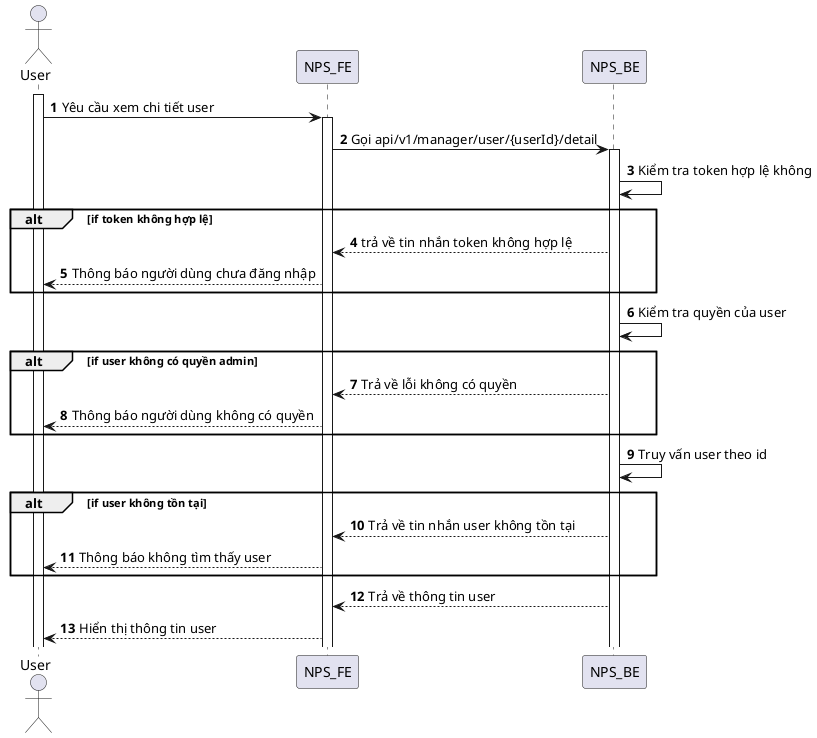 @startuml
autonumber
actor User
activate User
User -> NPS_FE: Yêu cầu xem chi tiết user
activate NPS_FE
NPS_FE -> NPS_BE: Gọi api/v1/manager/user/{userId}/detail
activate NPS_BE
NPS_BE -> NPS_BE: Kiểm tra token hợp lệ không
alt if token không hợp lệ
NPS_BE --> NPS_FE: trả về tin nhắn token không hợp lệ
NPS_FE --> User: Thông báo người dùng chưa đăng nhập
end
NPS_BE -> NPS_BE: Kiểm tra quyền của user
alt if user không có quyền admin
NPS_BE --> NPS_FE: Trả về lỗi không có quyền
NPS_FE --> User: Thông báo người dùng không có quyền
end
NPS_BE -> NPS_BE: Truy vấn user theo id
alt if user không tồn tại
NPS_BE --> NPS_FE: Trả về tin nhắn user không tồn tại
NPS_FE --> User: Thông báo không tìm thấy user
end
NPS_BE --> NPS_FE: Trả về thông tin user
NPS_FE --> User: Hiển thị thông tin user
@enduml